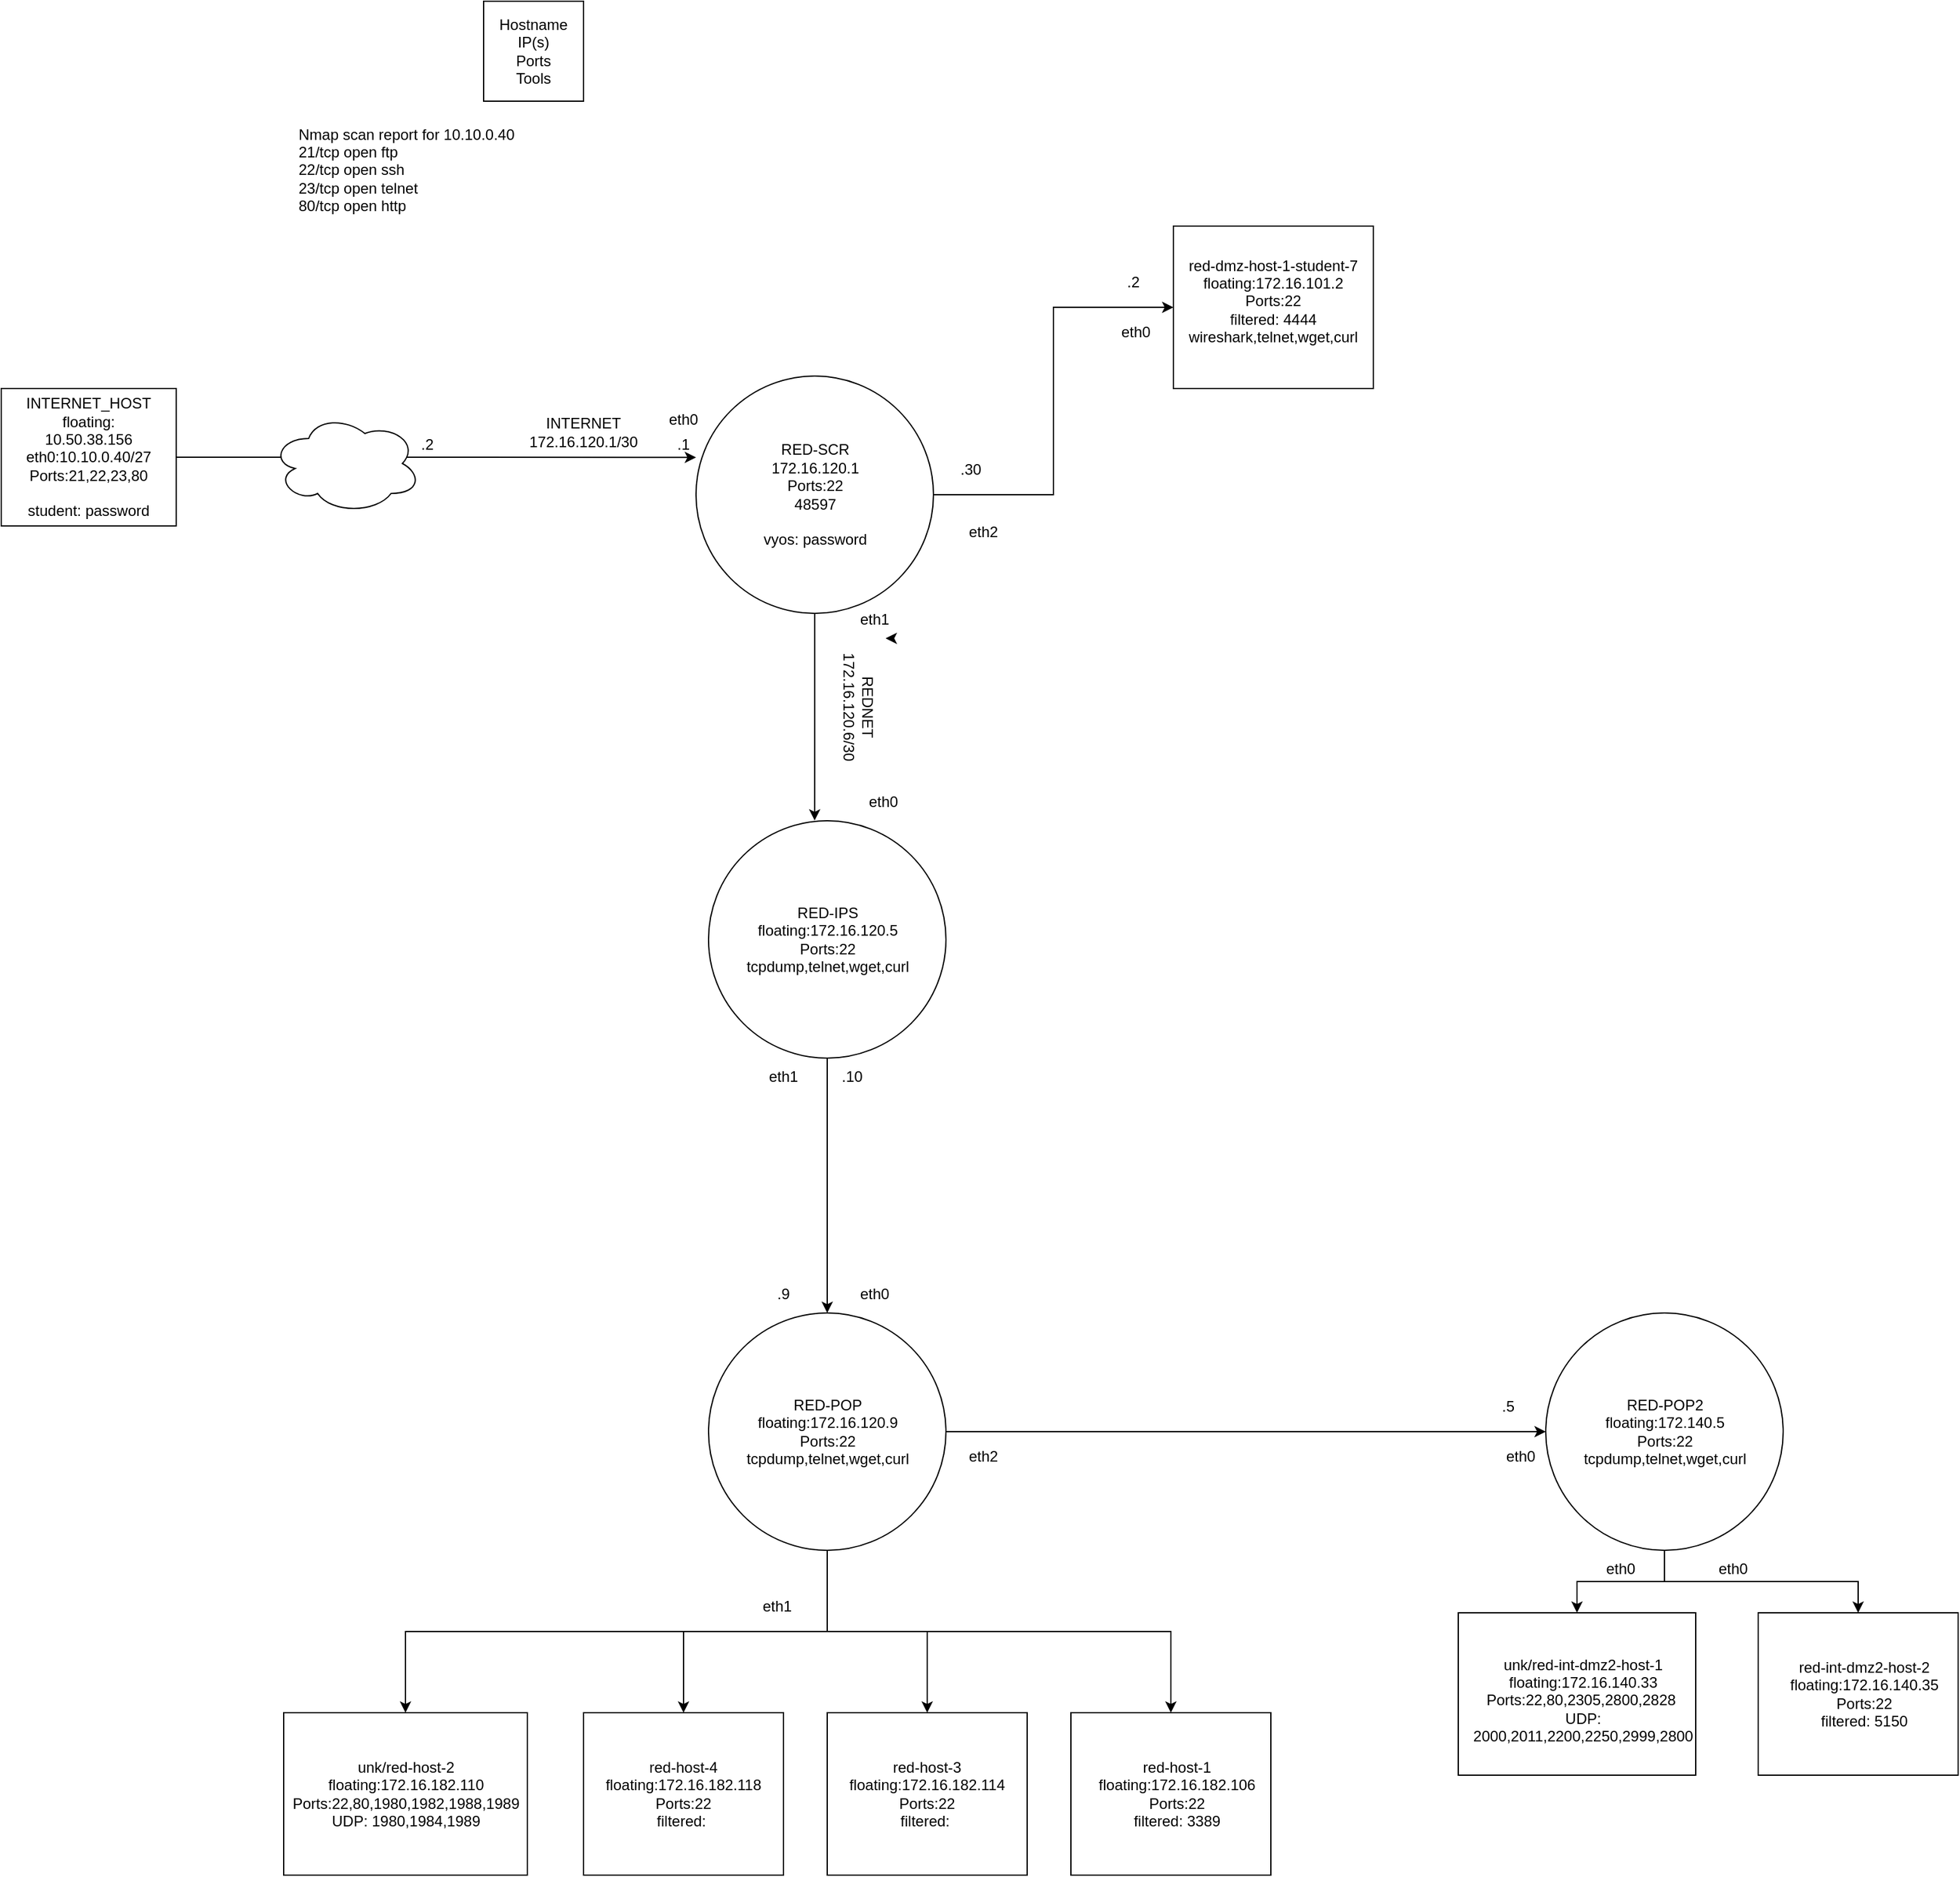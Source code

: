 <mxfile version="21.2.9" type="github">
  <diagram name="Page-1" id="II3oAv3QAPUns39J6fh4">
    <mxGraphModel dx="3124" dy="2014" grid="1" gridSize="10" guides="1" tooltips="1" connect="1" arrows="1" fold="1" page="0" pageScale="1" pageWidth="850" pageHeight="1100" math="0" shadow="0">
      <root>
        <mxCell id="0" />
        <mxCell id="1" parent="0" />
        <mxCell id="FpOgpomaCXOTA1-fPbon-28" style="edgeStyle=orthogonalEdgeStyle;rounded=0;orthogonalLoop=1;jettySize=auto;html=1;exitX=1;exitY=0.5;exitDx=0;exitDy=0;entryX=0;entryY=0.343;entryDx=0;entryDy=0;entryPerimeter=0;" edge="1" parent="1" source="FpOgpomaCXOTA1-fPbon-1" target="FpOgpomaCXOTA1-fPbon-13">
          <mxGeometry relative="1" as="geometry" />
        </mxCell>
        <mxCell id="FpOgpomaCXOTA1-fPbon-1" value="" style="rounded=0;whiteSpace=wrap;html=1;" vertex="1" parent="1">
          <mxGeometry x="-346" y="190" width="140" height="110" as="geometry" />
        </mxCell>
        <mxCell id="FpOgpomaCXOTA1-fPbon-2" value="INTERNET_HOST&lt;br&gt;floating: 10.50.38.156&lt;br&gt;eth0:10.10.0.40/27&lt;br&gt;Ports:21,22,23,80&lt;br&gt;&lt;br&gt;student: password" style="text;html=1;strokeColor=none;fillColor=none;align=center;verticalAlign=middle;whiteSpace=wrap;rounded=0;" vertex="1" parent="1">
          <mxGeometry x="-306" y="230" width="60" height="30" as="geometry" />
        </mxCell>
        <mxCell id="FpOgpomaCXOTA1-fPbon-4" value="Nmap scan report for 10.10.0.40&lt;br&gt;21/tcp open ftp&lt;br&gt;22/tcp open ssh&lt;br&gt;23/tcp open telnet&lt;br&gt;&lt;div style=&quot;&quot;&gt;&lt;span style=&quot;background-color: initial;&quot;&gt;80/tcp open http&lt;/span&gt;&lt;/div&gt;" style="text;html=1;strokeColor=none;fillColor=none;align=left;verticalAlign=middle;whiteSpace=wrap;rounded=0;" vertex="1" parent="1">
          <mxGeometry x="-110" y="-50" width="210" height="130" as="geometry" />
        </mxCell>
        <mxCell id="FpOgpomaCXOTA1-fPbon-8" style="edgeStyle=orthogonalEdgeStyle;rounded=0;orthogonalLoop=1;jettySize=auto;html=1;exitX=0;exitY=0.5;exitDx=0;exitDy=0;entryX=0;entryY=0.25;entryDx=0;entryDy=0;" edge="1" parent="1" source="FpOgpomaCXOTA1-fPbon-6" target="FpOgpomaCXOTA1-fPbon-7">
          <mxGeometry relative="1" as="geometry" />
        </mxCell>
        <mxCell id="FpOgpomaCXOTA1-fPbon-6" value="" style="whiteSpace=wrap;html=1;aspect=fixed;" vertex="1" parent="1">
          <mxGeometry x="40" y="-120" width="80" height="80" as="geometry" />
        </mxCell>
        <mxCell id="FpOgpomaCXOTA1-fPbon-7" value="Hostname&lt;br&gt;IP(s)&lt;br&gt;Ports&lt;br&gt;Tools" style="text;html=1;strokeColor=none;fillColor=none;align=center;verticalAlign=middle;whiteSpace=wrap;rounded=0;" vertex="1" parent="1">
          <mxGeometry x="50" y="-95" width="60" height="30" as="geometry" />
        </mxCell>
        <mxCell id="FpOgpomaCXOTA1-fPbon-17" style="edgeStyle=orthogonalEdgeStyle;rounded=0;orthogonalLoop=1;jettySize=auto;html=1;entryX=0;entryY=0.5;entryDx=0;entryDy=0;" edge="1" parent="1" source="FpOgpomaCXOTA1-fPbon-13" target="FpOgpomaCXOTA1-fPbon-15">
          <mxGeometry relative="1" as="geometry" />
        </mxCell>
        <mxCell id="FpOgpomaCXOTA1-fPbon-65" style="edgeStyle=orthogonalEdgeStyle;rounded=0;orthogonalLoop=1;jettySize=auto;html=1;entryX=0.447;entryY=-0.001;entryDx=0;entryDy=0;entryPerimeter=0;" edge="1" parent="1" source="FpOgpomaCXOTA1-fPbon-13" target="FpOgpomaCXOTA1-fPbon-23">
          <mxGeometry relative="1" as="geometry" />
        </mxCell>
        <mxCell id="FpOgpomaCXOTA1-fPbon-13" value="" style="ellipse;whiteSpace=wrap;html=1;aspect=fixed;" vertex="1" parent="1">
          <mxGeometry x="210" y="180" width="190" height="190" as="geometry" />
        </mxCell>
        <mxCell id="FpOgpomaCXOTA1-fPbon-14" value="RED-SCR&lt;br&gt;172.16.120.1&lt;br&gt;Ports:22&lt;br&gt;48597&lt;br&gt;&lt;br&gt;vyos: password" style="text;html=1;strokeColor=none;fillColor=none;align=center;verticalAlign=middle;whiteSpace=wrap;rounded=0;" vertex="1" parent="1">
          <mxGeometry x="262.5" y="225" width="85" height="100" as="geometry" />
        </mxCell>
        <mxCell id="FpOgpomaCXOTA1-fPbon-15" value="" style="rounded=0;whiteSpace=wrap;html=1;" vertex="1" parent="1">
          <mxGeometry x="592" y="60" width="160" height="130" as="geometry" />
        </mxCell>
        <mxCell id="FpOgpomaCXOTA1-fPbon-16" value="red-dmz-host-1-student-7&lt;br&gt;floating:172.16.101.2&lt;br&gt;Ports:22&lt;br&gt;filtered: 4444&lt;br&gt;wireshark,telnet,wget,curl" style="text;html=1;strokeColor=none;fillColor=none;align=center;verticalAlign=middle;whiteSpace=wrap;rounded=0;" vertex="1" parent="1">
          <mxGeometry x="637" y="100" width="70" height="40" as="geometry" />
        </mxCell>
        <mxCell id="FpOgpomaCXOTA1-fPbon-25" style="edgeStyle=orthogonalEdgeStyle;rounded=0;orthogonalLoop=1;jettySize=auto;html=1;exitX=0.5;exitY=1;exitDx=0;exitDy=0;" edge="1" parent="1" source="FpOgpomaCXOTA1-fPbon-23" target="FpOgpomaCXOTA1-fPbon-26">
          <mxGeometry relative="1" as="geometry">
            <mxPoint x="315" y="806" as="targetPoint" />
          </mxGeometry>
        </mxCell>
        <mxCell id="FpOgpomaCXOTA1-fPbon-23" value="" style="ellipse;whiteSpace=wrap;html=1;aspect=fixed;" vertex="1" parent="1">
          <mxGeometry x="220" y="536" width="190" height="190" as="geometry" />
        </mxCell>
        <mxCell id="FpOgpomaCXOTA1-fPbon-24" value="RED-IPS&lt;br&gt;floating:172.16.120.5&lt;br&gt;Ports:22&lt;br&gt;tcpdump,telnet,wget,curl" style="text;html=1;strokeColor=none;fillColor=none;align=center;verticalAlign=middle;whiteSpace=wrap;rounded=0;" vertex="1" parent="1">
          <mxGeometry x="272.5" y="581" width="85" height="100" as="geometry" />
        </mxCell>
        <mxCell id="FpOgpomaCXOTA1-fPbon-48" style="edgeStyle=orthogonalEdgeStyle;rounded=0;orthogonalLoop=1;jettySize=auto;html=1;exitX=1;exitY=0.5;exitDx=0;exitDy=0;entryX=0;entryY=0.5;entryDx=0;entryDy=0;" edge="1" parent="1" source="FpOgpomaCXOTA1-fPbon-26" target="FpOgpomaCXOTA1-fPbon-49">
          <mxGeometry relative="1" as="geometry">
            <mxPoint x="760" y="1025.211" as="targetPoint" />
          </mxGeometry>
        </mxCell>
        <mxCell id="FpOgpomaCXOTA1-fPbon-55" style="edgeStyle=orthogonalEdgeStyle;rounded=0;orthogonalLoop=1;jettySize=auto;html=1;exitX=0.5;exitY=1;exitDx=0;exitDy=0;entryX=0.5;entryY=0;entryDx=0;entryDy=0;" edge="1" parent="1" source="FpOgpomaCXOTA1-fPbon-26" target="FpOgpomaCXOTA1-fPbon-31">
          <mxGeometry relative="1" as="geometry" />
        </mxCell>
        <mxCell id="FpOgpomaCXOTA1-fPbon-56" style="edgeStyle=orthogonalEdgeStyle;rounded=0;orthogonalLoop=1;jettySize=auto;html=1;exitX=0.5;exitY=1;exitDx=0;exitDy=0;entryX=0.5;entryY=0;entryDx=0;entryDy=0;" edge="1" parent="1" source="FpOgpomaCXOTA1-fPbon-26" target="FpOgpomaCXOTA1-fPbon-29">
          <mxGeometry relative="1" as="geometry" />
        </mxCell>
        <mxCell id="FpOgpomaCXOTA1-fPbon-57" style="edgeStyle=orthogonalEdgeStyle;rounded=0;orthogonalLoop=1;jettySize=auto;html=1;exitX=0.5;exitY=1;exitDx=0;exitDy=0;entryX=0.5;entryY=0;entryDx=0;entryDy=0;" edge="1" parent="1" source="FpOgpomaCXOTA1-fPbon-26" target="FpOgpomaCXOTA1-fPbon-33">
          <mxGeometry relative="1" as="geometry" />
        </mxCell>
        <mxCell id="FpOgpomaCXOTA1-fPbon-58" style="edgeStyle=orthogonalEdgeStyle;rounded=0;orthogonalLoop=1;jettySize=auto;html=1;exitX=0.5;exitY=1;exitDx=0;exitDy=0;" edge="1" parent="1" source="FpOgpomaCXOTA1-fPbon-26" target="FpOgpomaCXOTA1-fPbon-35">
          <mxGeometry relative="1" as="geometry" />
        </mxCell>
        <mxCell id="FpOgpomaCXOTA1-fPbon-26" value="" style="ellipse;whiteSpace=wrap;html=1;aspect=fixed;" vertex="1" parent="1">
          <mxGeometry x="220" y="930" width="190" height="190" as="geometry" />
        </mxCell>
        <mxCell id="FpOgpomaCXOTA1-fPbon-27" value="RED-POP&lt;br&gt;floating:172.16.120.9&lt;br&gt;Ports:22&lt;br&gt;tcpdump,telnet,wget,curl" style="text;html=1;strokeColor=none;fillColor=none;align=center;verticalAlign=middle;whiteSpace=wrap;rounded=0;" vertex="1" parent="1">
          <mxGeometry x="272.5" y="975" width="85" height="100" as="geometry" />
        </mxCell>
        <mxCell id="FpOgpomaCXOTA1-fPbon-29" value="" style="rounded=0;whiteSpace=wrap;html=1;" vertex="1" parent="1">
          <mxGeometry x="-120" y="1250" width="195" height="130" as="geometry" />
        </mxCell>
        <mxCell id="FpOgpomaCXOTA1-fPbon-30" value="unk/red-host-2&lt;br&gt;floating:172.16.182.110&lt;br&gt;Ports:22,80,1980,1982,1988,1989&lt;br&gt;UDP: 1980,1984,1989" style="text;html=1;strokeColor=none;fillColor=none;align=center;verticalAlign=middle;whiteSpace=wrap;rounded=0;" vertex="1" parent="1">
          <mxGeometry x="-97.5" y="1265" width="150" height="100" as="geometry" />
        </mxCell>
        <mxCell id="FpOgpomaCXOTA1-fPbon-31" value="" style="rounded=0;whiteSpace=wrap;html=1;" vertex="1" parent="1">
          <mxGeometry x="120" y="1250" width="160" height="130" as="geometry" />
        </mxCell>
        <mxCell id="FpOgpomaCXOTA1-fPbon-33" value="" style="rounded=0;whiteSpace=wrap;html=1;" vertex="1" parent="1">
          <mxGeometry x="315" y="1250" width="160" height="130" as="geometry" />
        </mxCell>
        <mxCell id="FpOgpomaCXOTA1-fPbon-35" value="" style="rounded=0;whiteSpace=wrap;html=1;" vertex="1" parent="1">
          <mxGeometry x="510" y="1250" width="160" height="130" as="geometry" />
        </mxCell>
        <mxCell id="FpOgpomaCXOTA1-fPbon-38" value="red-host-4&lt;br&gt;floating:172.16.182.118&lt;br&gt;Ports:22&lt;br&gt;filtered:&amp;nbsp;" style="text;html=1;strokeColor=none;fillColor=none;align=center;verticalAlign=middle;whiteSpace=wrap;rounded=0;" vertex="1" parent="1">
          <mxGeometry x="155" y="1280" width="90" height="70" as="geometry" />
        </mxCell>
        <mxCell id="FpOgpomaCXOTA1-fPbon-39" value="red-host-3&lt;br&gt;floating:172.16.182.114&lt;br&gt;Ports:22&lt;br&gt;filtered:&amp;nbsp;" style="text;html=1;strokeColor=none;fillColor=none;align=center;verticalAlign=middle;whiteSpace=wrap;rounded=0;" vertex="1" parent="1">
          <mxGeometry x="350" y="1280" width="90" height="70" as="geometry" />
        </mxCell>
        <mxCell id="FpOgpomaCXOTA1-fPbon-40" value="red-host-1&lt;br&gt;floating:172.16.182.106&lt;br&gt;Ports:22&lt;br&gt;filtered: 3389" style="text;html=1;strokeColor=none;fillColor=none;align=center;verticalAlign=middle;whiteSpace=wrap;rounded=0;" vertex="1" parent="1">
          <mxGeometry x="550" y="1280" width="90" height="70" as="geometry" />
        </mxCell>
        <mxCell id="FpOgpomaCXOTA1-fPbon-63" style="edgeStyle=orthogonalEdgeStyle;rounded=0;orthogonalLoop=1;jettySize=auto;html=1;exitX=0.5;exitY=1;exitDx=0;exitDy=0;entryX=0.5;entryY=0;entryDx=0;entryDy=0;" edge="1" parent="1" source="FpOgpomaCXOTA1-fPbon-49" target="FpOgpomaCXOTA1-fPbon-59">
          <mxGeometry relative="1" as="geometry" />
        </mxCell>
        <mxCell id="FpOgpomaCXOTA1-fPbon-64" style="edgeStyle=orthogonalEdgeStyle;rounded=0;orthogonalLoop=1;jettySize=auto;html=1;exitX=0.5;exitY=1;exitDx=0;exitDy=0;" edge="1" parent="1" source="FpOgpomaCXOTA1-fPbon-49" target="FpOgpomaCXOTA1-fPbon-61">
          <mxGeometry relative="1" as="geometry" />
        </mxCell>
        <mxCell id="FpOgpomaCXOTA1-fPbon-49" value="" style="ellipse;whiteSpace=wrap;html=1;aspect=fixed;" vertex="1" parent="1">
          <mxGeometry x="890" y="930" width="190" height="190" as="geometry" />
        </mxCell>
        <mxCell id="FpOgpomaCXOTA1-fPbon-50" value="RED-POP2&lt;br&gt;floating:172.140.5&lt;br&gt;Ports:22&lt;br&gt;tcpdump,telnet,wget,curl" style="text;html=1;strokeColor=none;fillColor=none;align=center;verticalAlign=middle;whiteSpace=wrap;rounded=0;" vertex="1" parent="1">
          <mxGeometry x="942.5" y="975" width="85" height="100" as="geometry" />
        </mxCell>
        <mxCell id="FpOgpomaCXOTA1-fPbon-59" value="" style="rounded=0;whiteSpace=wrap;html=1;" vertex="1" parent="1">
          <mxGeometry x="820" y="1170" width="190" height="130" as="geometry" />
        </mxCell>
        <mxCell id="FpOgpomaCXOTA1-fPbon-60" value="unk/red-int-dmz2-host-1&lt;br&gt;floating:172.16.140.33&lt;br&gt;Ports:22,80,2305,2800,2828&amp;nbsp;&lt;br&gt;UDP: 2000,2011,2200,2250,2999,2800" style="text;html=1;strokeColor=none;fillColor=none;align=center;verticalAlign=middle;whiteSpace=wrap;rounded=0;" vertex="1" parent="1">
          <mxGeometry x="870" y="1200" width="100" height="80" as="geometry" />
        </mxCell>
        <mxCell id="FpOgpomaCXOTA1-fPbon-61" value="" style="rounded=0;whiteSpace=wrap;html=1;" vertex="1" parent="1">
          <mxGeometry x="1060" y="1170" width="160" height="130" as="geometry" />
        </mxCell>
        <mxCell id="FpOgpomaCXOTA1-fPbon-62" value="red-int-dmz2-host-2&lt;br&gt;floating:172.16.140.35&lt;br&gt;Ports:22&lt;br&gt;filtered: 5150" style="text;html=1;strokeColor=none;fillColor=none;align=center;verticalAlign=middle;whiteSpace=wrap;rounded=0;" vertex="1" parent="1">
          <mxGeometry x="1100" y="1200" width="90" height="70" as="geometry" />
        </mxCell>
        <mxCell id="FpOgpomaCXOTA1-fPbon-67" value="INTERNET&lt;br&gt;172.16.120.1/30" style="text;html=1;strokeColor=none;fillColor=none;align=center;verticalAlign=middle;whiteSpace=wrap;rounded=0;" vertex="1" parent="1">
          <mxGeometry x="90" y="210" width="60" height="30" as="geometry" />
        </mxCell>
        <mxCell id="FpOgpomaCXOTA1-fPbon-68" value="REDNET&lt;br&gt;172.16.120.6/30" style="text;html=1;strokeColor=none;fillColor=none;align=center;verticalAlign=middle;whiteSpace=wrap;rounded=0;rotation=90;" vertex="1" parent="1">
          <mxGeometry x="310" y="430" width="60" height="30" as="geometry" />
        </mxCell>
        <mxCell id="FpOgpomaCXOTA1-fPbon-69" value="eth0" style="text;html=1;strokeColor=none;fillColor=none;align=center;verticalAlign=middle;whiteSpace=wrap;rounded=0;" vertex="1" parent="1">
          <mxGeometry x="170" y="200" width="60" height="30" as="geometry" />
        </mxCell>
        <mxCell id="FpOgpomaCXOTA1-fPbon-70" value="eth1" style="text;html=1;strokeColor=none;fillColor=none;align=center;verticalAlign=middle;whiteSpace=wrap;rounded=0;rotation=0;" vertex="1" parent="1">
          <mxGeometry x="322.5" y="360" width="60" height="30" as="geometry" />
        </mxCell>
        <mxCell id="FpOgpomaCXOTA1-fPbon-71" value="eth0" style="text;html=1;strokeColor=none;fillColor=none;align=center;verticalAlign=middle;whiteSpace=wrap;rounded=0;" vertex="1" parent="1">
          <mxGeometry x="330" y="506" width="60" height="30" as="geometry" />
        </mxCell>
        <mxCell id="FpOgpomaCXOTA1-fPbon-72" value=".2" style="text;html=1;strokeColor=none;fillColor=none;align=center;verticalAlign=middle;whiteSpace=wrap;rounded=0;" vertex="1" parent="1">
          <mxGeometry x="530" y="90" width="60" height="30" as="geometry" />
        </mxCell>
        <mxCell id="FpOgpomaCXOTA1-fPbon-73" value=".5" style="text;html=1;strokeColor=none;fillColor=none;align=center;verticalAlign=middle;whiteSpace=wrap;rounded=0;" vertex="1" parent="1">
          <mxGeometry x="830" y="990" width="60" height="30" as="geometry" />
        </mxCell>
        <mxCell id="FpOgpomaCXOTA1-fPbon-74" style="edgeStyle=orthogonalEdgeStyle;rounded=0;orthogonalLoop=1;jettySize=auto;html=1;exitX=0.75;exitY=1;exitDx=0;exitDy=0;entryX=0.653;entryY=1.016;entryDx=0;entryDy=0;entryPerimeter=0;" edge="1" parent="1" source="FpOgpomaCXOTA1-fPbon-70" target="FpOgpomaCXOTA1-fPbon-70">
          <mxGeometry relative="1" as="geometry" />
        </mxCell>
        <mxCell id="FpOgpomaCXOTA1-fPbon-75" value="eth1" style="text;html=1;strokeColor=none;fillColor=none;align=center;verticalAlign=middle;whiteSpace=wrap;rounded=0;rotation=0;" vertex="1" parent="1">
          <mxGeometry x="250" y="726" width="60" height="30" as="geometry" />
        </mxCell>
        <mxCell id="FpOgpomaCXOTA1-fPbon-76" value="eth0" style="text;html=1;strokeColor=none;fillColor=none;align=center;verticalAlign=middle;whiteSpace=wrap;rounded=0;" vertex="1" parent="1">
          <mxGeometry x="322.5" y="900" width="60" height="30" as="geometry" />
        </mxCell>
        <mxCell id="FpOgpomaCXOTA1-fPbon-77" value="eth1" style="text;html=1;strokeColor=none;fillColor=none;align=center;verticalAlign=middle;whiteSpace=wrap;rounded=0;rotation=0;" vertex="1" parent="1">
          <mxGeometry x="245" y="1150" width="60" height="30" as="geometry" />
        </mxCell>
        <mxCell id="FpOgpomaCXOTA1-fPbon-78" value="eth2" style="text;html=1;strokeColor=none;fillColor=none;align=center;verticalAlign=middle;whiteSpace=wrap;rounded=0;rotation=0;" vertex="1" parent="1">
          <mxGeometry x="410" y="1030" width="60" height="30" as="geometry" />
        </mxCell>
        <mxCell id="FpOgpomaCXOTA1-fPbon-79" value="eth0" style="text;html=1;strokeColor=none;fillColor=none;align=center;verticalAlign=middle;whiteSpace=wrap;rounded=0;rotation=0;" vertex="1" parent="1">
          <mxGeometry x="840" y="1030" width="60" height="30" as="geometry" />
        </mxCell>
        <mxCell id="FpOgpomaCXOTA1-fPbon-80" value="eth0" style="text;html=1;strokeColor=none;fillColor=none;align=center;verticalAlign=middle;whiteSpace=wrap;rounded=0;rotation=0;" vertex="1" parent="1">
          <mxGeometry x="920" y="1120" width="60" height="30" as="geometry" />
        </mxCell>
        <mxCell id="FpOgpomaCXOTA1-fPbon-81" value="eth0" style="text;html=1;strokeColor=none;fillColor=none;align=center;verticalAlign=middle;whiteSpace=wrap;rounded=0;rotation=0;" vertex="1" parent="1">
          <mxGeometry x="1010" y="1120" width="60" height="30" as="geometry" />
        </mxCell>
        <mxCell id="FpOgpomaCXOTA1-fPbon-82" value=".9" style="text;html=1;strokeColor=none;fillColor=none;align=center;verticalAlign=middle;whiteSpace=wrap;rounded=0;" vertex="1" parent="1">
          <mxGeometry x="250" y="900" width="60" height="30" as="geometry" />
        </mxCell>
        <mxCell id="FpOgpomaCXOTA1-fPbon-83" value=".10" style="text;html=1;strokeColor=none;fillColor=none;align=center;verticalAlign=middle;whiteSpace=wrap;rounded=0;" vertex="1" parent="1">
          <mxGeometry x="305" y="726" width="60" height="30" as="geometry" />
        </mxCell>
        <mxCell id="FpOgpomaCXOTA1-fPbon-85" value="eth0" style="text;html=1;strokeColor=none;fillColor=none;align=center;verticalAlign=middle;whiteSpace=wrap;rounded=0;" vertex="1" parent="1">
          <mxGeometry x="532" y="130" width="60" height="30" as="geometry" />
        </mxCell>
        <mxCell id="FpOgpomaCXOTA1-fPbon-86" value="" style="ellipse;shape=cloud;whiteSpace=wrap;html=1;" vertex="1" parent="1">
          <mxGeometry x="-130" y="210" width="120" height="80" as="geometry" />
        </mxCell>
        <mxCell id="FpOgpomaCXOTA1-fPbon-87" value=".2" style="text;html=1;strokeColor=none;fillColor=none;align=center;verticalAlign=middle;whiteSpace=wrap;rounded=0;" vertex="1" parent="1">
          <mxGeometry x="-35" y="220" width="60" height="30" as="geometry" />
        </mxCell>
        <mxCell id="FpOgpomaCXOTA1-fPbon-88" value=".1" style="text;html=1;strokeColor=none;fillColor=none;align=center;verticalAlign=middle;whiteSpace=wrap;rounded=0;" vertex="1" parent="1">
          <mxGeometry x="170" y="220" width="60" height="30" as="geometry" />
        </mxCell>
        <mxCell id="FpOgpomaCXOTA1-fPbon-89" value=".30" style="text;html=1;strokeColor=none;fillColor=none;align=center;verticalAlign=middle;whiteSpace=wrap;rounded=0;" vertex="1" parent="1">
          <mxGeometry x="400" y="240" width="60" height="30" as="geometry" />
        </mxCell>
        <mxCell id="FpOgpomaCXOTA1-fPbon-90" value="eth2" style="text;html=1;strokeColor=none;fillColor=none;align=center;verticalAlign=middle;whiteSpace=wrap;rounded=0;" vertex="1" parent="1">
          <mxGeometry x="410" y="290" width="60" height="30" as="geometry" />
        </mxCell>
      </root>
    </mxGraphModel>
  </diagram>
</mxfile>
